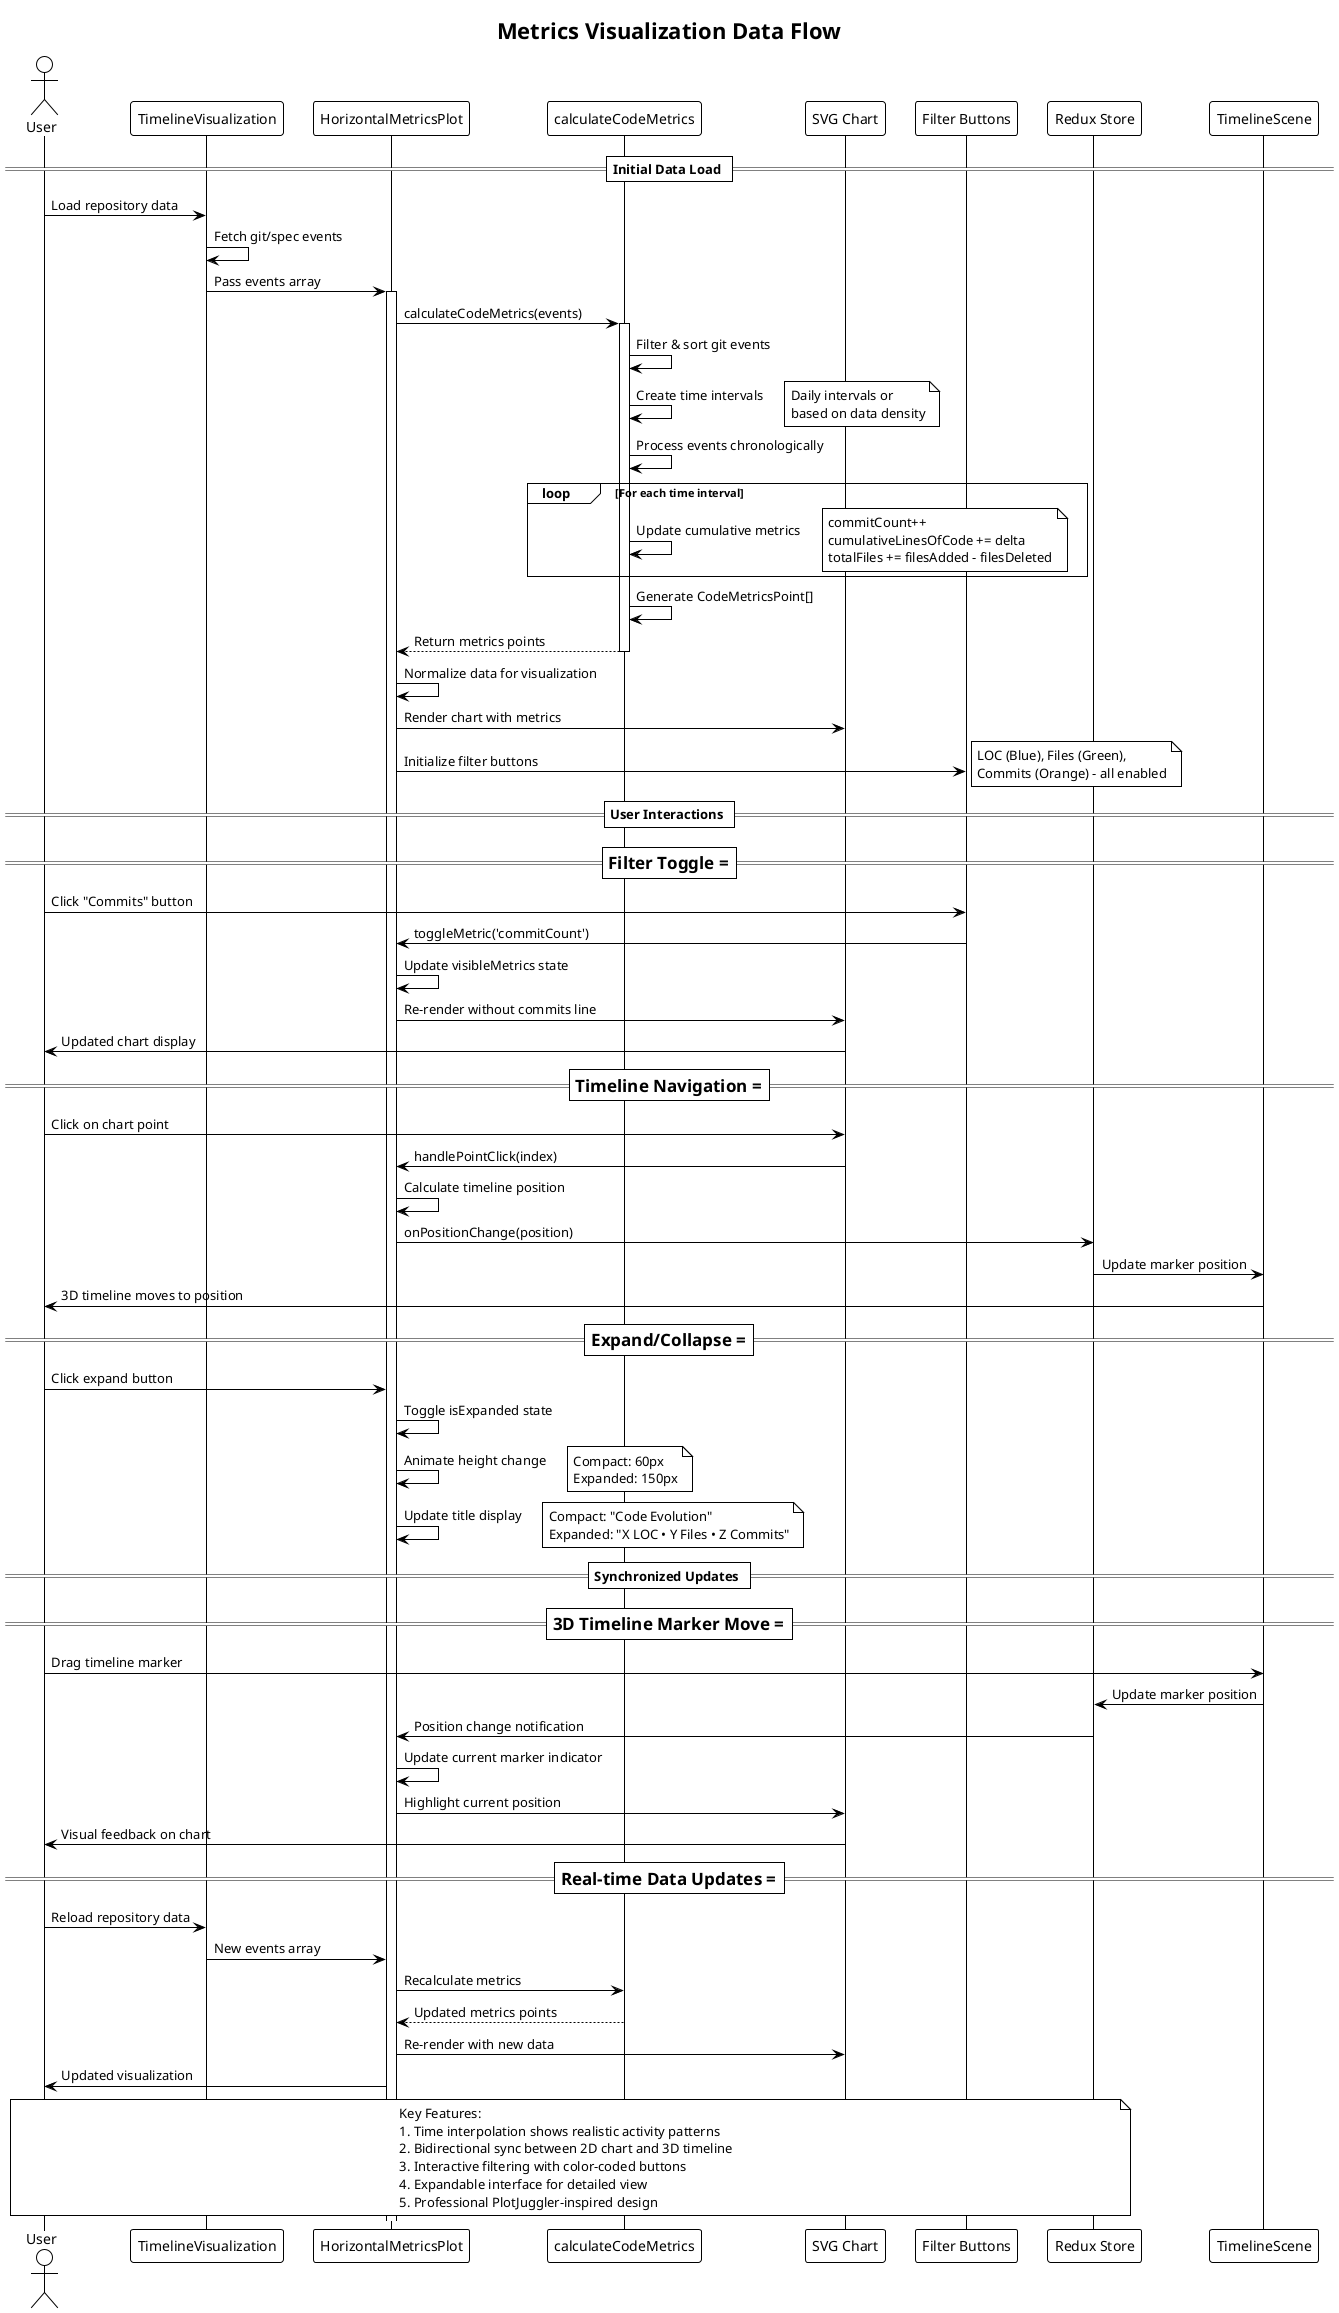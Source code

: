 @startuml metrics-visualization-sequence
!theme plain
skinparam backgroundColor #FFFFFF

title Metrics Visualization Data Flow

actor User
participant "TimelineVisualization" as TLViz
participant "HorizontalMetricsPlot" as HMP
participant "calculateCodeMetrics" as CalcMetrics
participant "SVG Chart" as SVG
participant "Filter Buttons" as Filters
participant "Redux Store" as Redux
participant "TimelineScene" as Scene

== Initial Data Load ==
User -> TLViz : Load repository data
TLViz -> TLViz : Fetch git/spec events
TLViz -> HMP : Pass events array
activate HMP

HMP -> CalcMetrics : calculateCodeMetrics(events)
activate CalcMetrics

CalcMetrics -> CalcMetrics : Filter & sort git events
CalcMetrics -> CalcMetrics : Create time intervals
note right : Daily intervals or\nbased on data density

CalcMetrics -> CalcMetrics : Process events chronologically
loop For each time interval
  CalcMetrics -> CalcMetrics : Update cumulative metrics
  note right : commitCount++\ncumulativeLinesOfCode += delta\ntotalFiles += filesAdded - filesDeleted
end

CalcMetrics -> CalcMetrics : Generate CodeMetricsPoint[]
CalcMetrics --> HMP : Return metrics points
deactivate CalcMetrics

HMP -> HMP : Normalize data for visualization
HMP -> SVG : Render chart with metrics
HMP -> Filters : Initialize filter buttons
note right : LOC (Blue), Files (Green),\nCommits (Orange) - all enabled

== User Interactions ==

=== Filter Toggle ===
User -> Filters : Click "Commits" button
Filters -> HMP : toggleMetric('commitCount')
HMP -> HMP : Update visibleMetrics state
HMP -> SVG : Re-render without commits line
SVG -> User : Updated chart display

=== Timeline Navigation ===
User -> SVG : Click on chart point
SVG -> HMP : handlePointClick(index)
HMP -> HMP : Calculate timeline position
HMP -> Redux : onPositionChange(position)
Redux -> Scene : Update marker position
Scene -> User : 3D timeline moves to position

=== Expand/Collapse ===
User -> HMP : Click expand button
HMP -> HMP : Toggle isExpanded state
HMP -> HMP : Animate height change
note right : Compact: 60px\nExpanded: 150px
HMP -> HMP : Update title display
note right : Compact: "Code Evolution"\nExpanded: "X LOC • Y Files • Z Commits"

== Synchronized Updates ==

=== 3D Timeline Marker Move ===
User -> Scene : Drag timeline marker
Scene -> Redux : Update marker position
Redux -> HMP : Position change notification
HMP -> HMP : Update current marker indicator
HMP -> SVG : Highlight current position
SVG -> User : Visual feedback on chart

=== Real-time Data Updates ===
User -> TLViz : Reload repository data
TLViz -> HMP : New events array
HMP -> CalcMetrics : Recalculate metrics
CalcMetrics --> HMP : Updated metrics points
HMP -> SVG : Re-render with new data
HMP -> User : Updated visualization

note over User, Redux
  Key Features:
  1. Time interpolation shows realistic activity patterns
  2. Bidirectional sync between 2D chart and 3D timeline
  3. Interactive filtering with color-coded buttons
  4. Expandable interface for detailed view
  5. Professional PlotJuggler-inspired design
end note

@enduml
